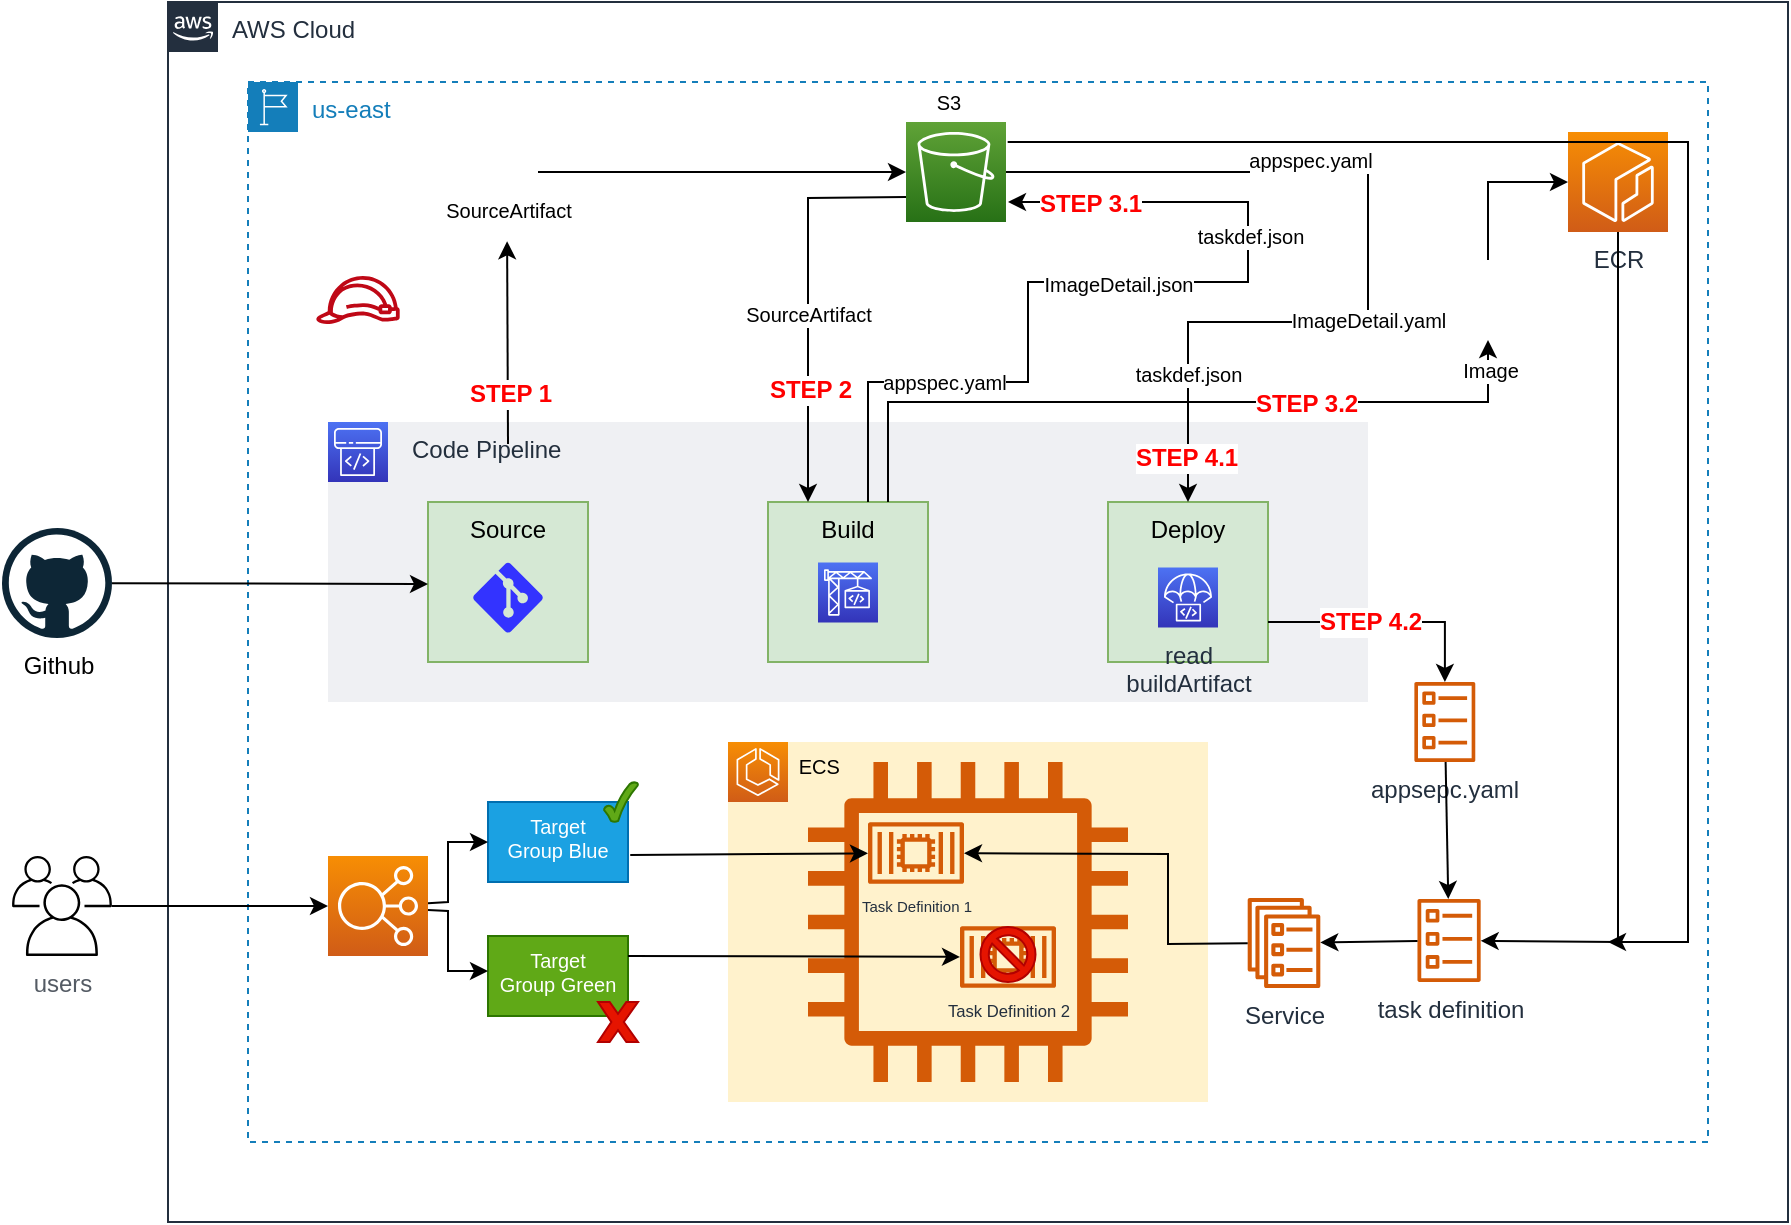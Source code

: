 <mxfile version="20.1.1" type="github">
  <diagram id="qCpsu6lBvLWQTeVwnFAU" name="Page-1">
    <mxGraphModel dx="1860" dy="1112" grid="1" gridSize="10" guides="1" tooltips="1" connect="1" arrows="1" fold="1" page="1" pageScale="1" pageWidth="1169" pageHeight="827" math="0" shadow="0">
      <root>
        <mxCell id="0" />
        <mxCell id="1" parent="0" />
        <mxCell id="fsIm3HDob8JfFCVEmCF0-4" value="AWS Cloud" style="points=[[0,0],[0.25,0],[0.5,0],[0.75,0],[1,0],[1,0.25],[1,0.5],[1,0.75],[1,1],[0.75,1],[0.5,1],[0.25,1],[0,1],[0,0.75],[0,0.5],[0,0.25]];outlineConnect=0;gradientColor=none;html=1;whiteSpace=wrap;fontSize=12;fontStyle=0;container=1;pointerEvents=0;collapsible=0;recursiveResize=0;shape=mxgraph.aws4.group;grIcon=mxgraph.aws4.group_aws_cloud_alt;strokeColor=#232F3E;fillColor=none;verticalAlign=top;align=left;spacingLeft=30;fontColor=#232F3E;dashed=0;" vertex="1" parent="1">
          <mxGeometry x="123" y="130" width="810" height="610" as="geometry" />
        </mxCell>
        <mxCell id="fsIm3HDob8JfFCVEmCF0-6" value="us-east" style="points=[[0,0],[0.25,0],[0.5,0],[0.75,0],[1,0],[1,0.25],[1,0.5],[1,0.75],[1,1],[0.75,1],[0.5,1],[0.25,1],[0,1],[0,0.75],[0,0.5],[0,0.25]];outlineConnect=0;gradientColor=none;html=1;whiteSpace=wrap;fontSize=12;fontStyle=0;container=1;pointerEvents=0;collapsible=0;recursiveResize=0;shape=mxgraph.aws4.group;grIcon=mxgraph.aws4.group_region;strokeColor=#147EBA;fillColor=none;verticalAlign=top;align=left;spacingLeft=30;fontColor=#147EBA;dashed=1;" vertex="1" parent="fsIm3HDob8JfFCVEmCF0-4">
          <mxGeometry x="40" y="40" width="730" height="530" as="geometry" />
        </mxCell>
        <mxCell id="fsIm3HDob8JfFCVEmCF0-25" value="            Code Pipeline" style="fillColor=#EFF0F3;strokeColor=none;dashed=0;verticalAlign=top;fontStyle=0;fontColor=#232F3D;align=left;" vertex="1" parent="fsIm3HDob8JfFCVEmCF0-6">
          <mxGeometry x="40" y="170" width="520" height="140" as="geometry" />
        </mxCell>
        <mxCell id="fsIm3HDob8JfFCVEmCF0-26" value="" style="sketch=0;points=[[0,0,0],[0.25,0,0],[0.5,0,0],[0.75,0,0],[1,0,0],[0,1,0],[0.25,1,0],[0.5,1,0],[0.75,1,0],[1,1,0],[0,0.25,0],[0,0.5,0],[0,0.75,0],[1,0.25,0],[1,0.5,0],[1,0.75,0]];outlineConnect=0;fontColor=#232F3E;gradientColor=#4D72F3;gradientDirection=north;fillColor=#3334B9;strokeColor=#ffffff;dashed=0;verticalLabelPosition=bottom;verticalAlign=top;align=center;html=1;fontSize=12;fontStyle=0;aspect=fixed;shape=mxgraph.aws4.resourceIcon;resIcon=mxgraph.aws4.codepipeline;" vertex="1" parent="fsIm3HDob8JfFCVEmCF0-6">
          <mxGeometry x="40" y="170" width="30" height="30" as="geometry" />
        </mxCell>
        <mxCell id="fsIm3HDob8JfFCVEmCF0-27" value="Source" style="fillColor=#d5e8d4;strokeColor=#82b366;dashed=0;verticalAlign=top;fontStyle=0;" vertex="1" parent="fsIm3HDob8JfFCVEmCF0-6">
          <mxGeometry x="90" y="210" width="80" height="80" as="geometry" />
        </mxCell>
        <mxCell id="fsIm3HDob8JfFCVEmCF0-33" value="Build" style="fillColor=#d5e8d4;strokeColor=#82b366;dashed=0;verticalAlign=top;fontStyle=0;" vertex="1" parent="fsIm3HDob8JfFCVEmCF0-6">
          <mxGeometry x="260" y="210" width="80" height="80" as="geometry" />
        </mxCell>
        <mxCell id="fsIm3HDob8JfFCVEmCF0-34" value="" style="sketch=0;points=[[0,0,0],[0.25,0,0],[0.5,0,0],[0.75,0,0],[1,0,0],[0,1,0],[0.25,1,0],[0.5,1,0],[0.75,1,0],[1,1,0],[0,0.25,0],[0,0.5,0],[0,0.75,0],[1,0.25,0],[1,0.5,0],[1,0.75,0]];outlineConnect=0;fontColor=#232F3E;gradientColor=#4D72F3;gradientDirection=north;fillColor=#3334B9;strokeColor=#ffffff;dashed=0;verticalLabelPosition=bottom;verticalAlign=top;align=center;html=1;fontSize=12;fontStyle=0;aspect=fixed;shape=mxgraph.aws4.resourceIcon;resIcon=mxgraph.aws4.codebuild;" vertex="1" parent="fsIm3HDob8JfFCVEmCF0-6">
          <mxGeometry x="285" y="240.25" width="30" height="30" as="geometry" />
        </mxCell>
        <mxCell id="fsIm3HDob8JfFCVEmCF0-35" value="" style="verticalLabelPosition=bottom;html=1;verticalAlign=top;align=center;strokeColor=none;fillColor=#3333FF;shape=mxgraph.azure.git_repository;" vertex="1" parent="fsIm3HDob8JfFCVEmCF0-6">
          <mxGeometry x="112.5" y="240.25" width="35" height="35" as="geometry" />
        </mxCell>
        <mxCell id="fsIm3HDob8JfFCVEmCF0-36" value="Deploy" style="fillColor=#d5e8d4;strokeColor=#82b366;dashed=0;verticalAlign=top;fontStyle=0;" vertex="1" parent="fsIm3HDob8JfFCVEmCF0-6">
          <mxGeometry x="430" y="210" width="80" height="80" as="geometry" />
        </mxCell>
        <mxCell id="fsIm3HDob8JfFCVEmCF0-37" value="read &lt;br&gt;buildArtifact" style="sketch=0;points=[[0,0,0],[0.25,0,0],[0.5,0,0],[0.75,0,0],[1,0,0],[0,1,0],[0.25,1,0],[0.5,1,0],[0.75,1,0],[1,1,0],[0,0.25,0],[0,0.5,0],[0,0.75,0],[1,0.25,0],[1,0.5,0],[1,0.75,0]];outlineConnect=0;fontColor=#232F3E;gradientColor=#4D72F3;gradientDirection=north;fillColor=#3334B9;strokeColor=#ffffff;dashed=0;verticalLabelPosition=bottom;verticalAlign=top;align=center;html=1;fontSize=12;fontStyle=0;aspect=fixed;shape=mxgraph.aws4.resourceIcon;resIcon=mxgraph.aws4.codedeploy;" vertex="1" parent="fsIm3HDob8JfFCVEmCF0-6">
          <mxGeometry x="455" y="242.75" width="30" height="30" as="geometry" />
        </mxCell>
        <mxCell id="fsIm3HDob8JfFCVEmCF0-10" value="" style="sketch=0;points=[[0,0,0],[0.25,0,0],[0.5,0,0],[0.75,0,0],[1,0,0],[0,1,0],[0.25,1,0],[0.5,1,0],[0.75,1,0],[1,1,0],[0,0.25,0],[0,0.5,0],[0,0.75,0],[1,0.25,0],[1,0.5,0],[1,0.75,0]];outlineConnect=0;fontColor=#232F3E;gradientColor=#60A337;gradientDirection=north;fillColor=#277116;strokeColor=#ffffff;dashed=0;verticalLabelPosition=bottom;verticalAlign=top;align=center;html=1;fontSize=12;fontStyle=0;aspect=fixed;shape=mxgraph.aws4.resourceIcon;resIcon=mxgraph.aws4.s3;" vertex="1" parent="fsIm3HDob8JfFCVEmCF0-6">
          <mxGeometry x="329" y="20" width="50" height="50" as="geometry" />
        </mxCell>
        <mxCell id="fsIm3HDob8JfFCVEmCF0-40" value="" style="shape=image;html=1;verticalAlign=top;verticalLabelPosition=bottom;labelBackgroundColor=#ffffff;imageAspect=0;aspect=fixed;image=https://cdn4.iconfinder.com/data/icons/spirit20/file-zip.png;strokeColor=default;fillColor=#3333FF;" vertex="1" parent="fsIm3HDob8JfFCVEmCF0-6">
          <mxGeometry x="115" y="30" width="30" height="30" as="geometry" />
        </mxCell>
        <mxCell id="fsIm3HDob8JfFCVEmCF0-41" value="&lt;font style=&quot;font-size: 10px;&quot;&gt;SourceArtifact&lt;/font&gt;" style="text;html=1;align=center;verticalAlign=middle;resizable=0;points=[];autosize=1;strokeColor=none;fillColor=none;" vertex="1" parent="fsIm3HDob8JfFCVEmCF0-6">
          <mxGeometry x="85" y="49" width="90" height="30" as="geometry" />
        </mxCell>
        <mxCell id="fsIm3HDob8JfFCVEmCF0-42" value="" style="endArrow=classic;html=1;rounded=0;fontSize=10;exitX=0.5;exitY=0;exitDx=0;exitDy=0;entryX=0.495;entryY=1.021;entryDx=0;entryDy=0;entryPerimeter=0;" edge="1" parent="fsIm3HDob8JfFCVEmCF0-6" target="fsIm3HDob8JfFCVEmCF0-41">
          <mxGeometry width="50" height="50" relative="1" as="geometry">
            <mxPoint x="130" y="181" as="sourcePoint" />
            <mxPoint x="340" y="161" as="targetPoint" />
          </mxGeometry>
        </mxCell>
        <mxCell id="fsIm3HDob8JfFCVEmCF0-193" value="&lt;b&gt;&lt;font color=&quot;#ff0000&quot;&gt;STEP 1&lt;/font&gt;&lt;/b&gt;" style="edgeLabel;html=1;align=center;verticalAlign=middle;resizable=0;points=[];fontSize=12;" vertex="1" connectable="0" parent="fsIm3HDob8JfFCVEmCF0-42">
          <mxGeometry x="-0.505" y="-1" relative="1" as="geometry">
            <mxPoint as="offset" />
          </mxGeometry>
        </mxCell>
        <mxCell id="fsIm3HDob8JfFCVEmCF0-43" value="" style="endArrow=classic;html=1;rounded=0;fontSize=10;exitX=1;exitY=0.5;exitDx=0;exitDy=0;" edge="1" parent="fsIm3HDob8JfFCVEmCF0-6" source="fsIm3HDob8JfFCVEmCF0-40" target="fsIm3HDob8JfFCVEmCF0-10">
          <mxGeometry width="50" height="50" relative="1" as="geometry">
            <mxPoint x="260" y="201" as="sourcePoint" />
            <mxPoint x="310" y="151" as="targetPoint" />
          </mxGeometry>
        </mxCell>
        <mxCell id="fsIm3HDob8JfFCVEmCF0-47" value="" style="endArrow=classic;html=1;rounded=0;fontSize=10;entryX=0.25;entryY=0;entryDx=0;entryDy=0;exitX=0;exitY=0.75;exitDx=0;exitDy=0;exitPerimeter=0;" edge="1" parent="fsIm3HDob8JfFCVEmCF0-6" source="fsIm3HDob8JfFCVEmCF0-10" target="fsIm3HDob8JfFCVEmCF0-33">
          <mxGeometry width="50" height="50" relative="1" as="geometry">
            <mxPoint x="270" y="200" as="sourcePoint" />
            <mxPoint x="320" y="150" as="targetPoint" />
            <Array as="points">
              <mxPoint x="280" y="58" />
            </Array>
          </mxGeometry>
        </mxCell>
        <mxCell id="fsIm3HDob8JfFCVEmCF0-66" value="SourceArtifact" style="edgeLabel;html=1;align=center;verticalAlign=middle;resizable=0;points=[];fontSize=10;" vertex="1" connectable="0" parent="fsIm3HDob8JfFCVEmCF0-47">
          <mxGeometry x="0.06" relative="1" as="geometry">
            <mxPoint as="offset" />
          </mxGeometry>
        </mxCell>
        <mxCell id="fsIm3HDob8JfFCVEmCF0-194" value="&lt;b&gt;&lt;font color=&quot;#ff0000&quot;&gt;STEP 2&lt;/font&gt;&lt;/b&gt;" style="edgeLabel;html=1;align=center;verticalAlign=middle;resizable=0;points=[];fontSize=12;" vertex="1" connectable="0" parent="fsIm3HDob8JfFCVEmCF0-47">
          <mxGeometry x="0.443" y="1" relative="1" as="geometry">
            <mxPoint as="offset" />
          </mxGeometry>
        </mxCell>
        <mxCell id="fsIm3HDob8JfFCVEmCF0-48" value="" style="shape=image;html=1;verticalAlign=top;verticalLabelPosition=bottom;labelBackgroundColor=#ffffff;imageAspect=0;aspect=fixed;image=https://cdn4.iconfinder.com/data/icons/spirit20/file-zip.png;strokeColor=default;fillColor=#3333FF;" vertex="1" parent="fsIm3HDob8JfFCVEmCF0-6">
          <mxGeometry x="329" y="112" width="30" height="30" as="geometry" />
        </mxCell>
        <mxCell id="fsIm3HDob8JfFCVEmCF0-50" value="" style="shape=image;html=1;verticalAlign=top;verticalLabelPosition=bottom;labelBackgroundColor=#ffffff;imageAspect=0;aspect=fixed;image=https://cdn4.iconfinder.com/data/icons/spirit20/file-zip.png;strokeColor=default;fillColor=#3333FF;" vertex="1" parent="fsIm3HDob8JfFCVEmCF0-6">
          <mxGeometry x="389" y="70" width="30" height="30" as="geometry" />
        </mxCell>
        <mxCell id="fsIm3HDob8JfFCVEmCF0-54" value="" style="endArrow=classic;html=1;rounded=0;fontSize=10;" edge="1" parent="fsIm3HDob8JfFCVEmCF0-6">
          <mxGeometry width="50" height="50" relative="1" as="geometry">
            <mxPoint x="310" y="210" as="sourcePoint" />
            <mxPoint x="380" y="60" as="targetPoint" />
            <Array as="points">
              <mxPoint x="310" y="150" />
              <mxPoint x="390" y="150" />
              <mxPoint x="390" y="100" />
              <mxPoint x="500" y="100" />
              <mxPoint x="500" y="60" />
            </Array>
          </mxGeometry>
        </mxCell>
        <mxCell id="fsIm3HDob8JfFCVEmCF0-62" value="appspec.yaml" style="edgeLabel;html=1;align=center;verticalAlign=middle;resizable=0;points=[];fontSize=10;" vertex="1" connectable="0" parent="fsIm3HDob8JfFCVEmCF0-54">
          <mxGeometry x="-0.417" relative="1" as="geometry">
            <mxPoint x="-36" as="offset" />
          </mxGeometry>
        </mxCell>
        <mxCell id="fsIm3HDob8JfFCVEmCF0-63" value="ImageDetail.json" style="edgeLabel;html=1;align=center;verticalAlign=middle;resizable=0;points=[];fontSize=10;" vertex="1" connectable="0" parent="fsIm3HDob8JfFCVEmCF0-54">
          <mxGeometry x="0.171" y="-1" relative="1" as="geometry">
            <mxPoint x="-35" as="offset" />
          </mxGeometry>
        </mxCell>
        <mxCell id="fsIm3HDob8JfFCVEmCF0-65" value="taskdef.json" style="edgeLabel;html=1;align=center;verticalAlign=middle;resizable=0;points=[];fontSize=10;" vertex="1" connectable="0" parent="fsIm3HDob8JfFCVEmCF0-54">
          <mxGeometry x="0.404" y="-1" relative="1" as="geometry">
            <mxPoint as="offset" />
          </mxGeometry>
        </mxCell>
        <mxCell id="fsIm3HDob8JfFCVEmCF0-205" value="&lt;b&gt;STEP 3.1&lt;/b&gt;" style="edgeLabel;html=1;align=center;verticalAlign=middle;resizable=0;points=[];fontSize=12;fontColor=#FF0000;" vertex="1" connectable="0" parent="fsIm3HDob8JfFCVEmCF0-54">
          <mxGeometry x="0.822" y="1" relative="1" as="geometry">
            <mxPoint as="offset" />
          </mxGeometry>
        </mxCell>
        <mxCell id="fsIm3HDob8JfFCVEmCF0-67" value="" style="shape=image;html=1;verticalAlign=top;verticalLabelPosition=bottom;labelBackgroundColor=#ffffff;imageAspect=0;aspect=fixed;image=https://cdn4.iconfinder.com/data/icons/spirit20/file-zip.png;strokeColor=default;fillColor=#3333FF;" vertex="1" parent="fsIm3HDob8JfFCVEmCF0-6">
          <mxGeometry x="265" y="82" width="30" height="30" as="geometry" />
        </mxCell>
        <mxCell id="fsIm3HDob8JfFCVEmCF0-79" value="" style="endArrow=classic;html=1;rounded=0;fontSize=10;" edge="1" parent="fsIm3HDob8JfFCVEmCF0-6" source="fsIm3HDob8JfFCVEmCF0-10" target="fsIm3HDob8JfFCVEmCF0-36">
          <mxGeometry width="50" height="50" relative="1" as="geometry">
            <mxPoint x="380" y="40" as="sourcePoint" />
            <mxPoint x="520" y="130" as="targetPoint" />
            <Array as="points">
              <mxPoint x="560" y="45" />
              <mxPoint x="560" y="120" />
              <mxPoint x="470" y="120" />
            </Array>
          </mxGeometry>
        </mxCell>
        <mxCell id="fsIm3HDob8JfFCVEmCF0-81" value="appspec.yaml" style="edgeLabel;html=1;align=center;verticalAlign=middle;resizable=0;points=[];fontSize=10;" vertex="1" connectable="0" parent="fsIm3HDob8JfFCVEmCF0-79">
          <mxGeometry x="-0.278" y="1" relative="1" as="geometry">
            <mxPoint x="-6" y="-5" as="offset" />
          </mxGeometry>
        </mxCell>
        <mxCell id="fsIm3HDob8JfFCVEmCF0-83" value="ImageDetail.yaml" style="edgeLabel;html=1;align=center;verticalAlign=middle;resizable=0;points=[];fontSize=10;" vertex="1" connectable="0" parent="fsIm3HDob8JfFCVEmCF0-79">
          <mxGeometry x="0.17" relative="1" as="geometry">
            <mxPoint as="offset" />
          </mxGeometry>
        </mxCell>
        <mxCell id="fsIm3HDob8JfFCVEmCF0-84" value="taskdef.json" style="edgeLabel;html=1;align=center;verticalAlign=middle;resizable=0;points=[];fontSize=10;" vertex="1" connectable="0" parent="fsIm3HDob8JfFCVEmCF0-79">
          <mxGeometry x="0.705" relative="1" as="geometry">
            <mxPoint as="offset" />
          </mxGeometry>
        </mxCell>
        <mxCell id="fsIm3HDob8JfFCVEmCF0-206" value="&lt;b&gt;STEP 4.1&lt;/b&gt;" style="edgeLabel;html=1;align=center;verticalAlign=middle;resizable=0;points=[];fontSize=12;fontColor=#FF0000;" vertex="1" connectable="0" parent="fsIm3HDob8JfFCVEmCF0-79">
          <mxGeometry x="0.898" y="-1" relative="1" as="geometry">
            <mxPoint as="offset" />
          </mxGeometry>
        </mxCell>
        <mxCell id="fsIm3HDob8JfFCVEmCF0-82" value="" style="shape=image;html=1;verticalAlign=top;verticalLabelPosition=bottom;labelBackgroundColor=#ffffff;imageAspect=0;aspect=fixed;image=https://cdn4.iconfinder.com/data/icons/spirit20/file-zip.png;strokeColor=default;fillColor=#3333FF;" vertex="1" parent="fsIm3HDob8JfFCVEmCF0-6">
          <mxGeometry x="514" y="4" width="30" height="30" as="geometry" />
        </mxCell>
        <mxCell id="fsIm3HDob8JfFCVEmCF0-91" value="" style="shape=image;html=1;verticalAlign=top;verticalLabelPosition=bottom;labelBackgroundColor=#ffffff;imageAspect=0;aspect=fixed;image=https://cdn4.iconfinder.com/data/icons/spirit20/file-zip.png;strokeColor=default;fillColor=#3333FF;" vertex="1" parent="fsIm3HDob8JfFCVEmCF0-6">
          <mxGeometry x="544" y="81" width="30" height="30" as="geometry" />
        </mxCell>
        <mxCell id="fsIm3HDob8JfFCVEmCF0-85" value="" style="shape=image;html=1;verticalAlign=top;verticalLabelPosition=bottom;labelBackgroundColor=#ffffff;imageAspect=0;aspect=fixed;image=https://cdn4.iconfinder.com/data/icons/spirit20/file-zip.png;strokeColor=default;fillColor=#3333FF;" vertex="1" parent="fsIm3HDob8JfFCVEmCF0-6">
          <mxGeometry x="455" y="49" width="30" height="30" as="geometry" />
        </mxCell>
        <mxCell id="fsIm3HDob8JfFCVEmCF0-11" value="ECR" style="sketch=0;points=[[0,0,0],[0.25,0,0],[0.5,0,0],[0.75,0,0],[1,0,0],[0,1,0],[0.25,1,0],[0.5,1,0],[0.75,1,0],[1,1,0],[0,0.25,0],[0,0.5,0],[0,0.75,0],[1,0.25,0],[1,0.5,0],[1,0.75,0]];outlineConnect=0;fontColor=#232F3E;gradientColor=#F78E04;gradientDirection=north;fillColor=#D05C17;strokeColor=#ffffff;dashed=0;verticalLabelPosition=bottom;verticalAlign=top;align=center;html=1;fontSize=12;fontStyle=0;aspect=fixed;shape=mxgraph.aws4.resourceIcon;resIcon=mxgraph.aws4.ecr;" vertex="1" parent="fsIm3HDob8JfFCVEmCF0-6">
          <mxGeometry x="660" y="25" width="50" height="50" as="geometry" />
        </mxCell>
        <mxCell id="fsIm3HDob8JfFCVEmCF0-93" value="" style="endArrow=classic;html=1;rounded=0;fontSize=10;exitX=0.75;exitY=0;exitDx=0;exitDy=0;entryX=0.5;entryY=1;entryDx=0;entryDy=0;" edge="1" parent="fsIm3HDob8JfFCVEmCF0-6" source="fsIm3HDob8JfFCVEmCF0-33" target="fsIm3HDob8JfFCVEmCF0-94">
          <mxGeometry width="50" height="50" relative="1" as="geometry">
            <mxPoint x="570" y="290" as="sourcePoint" />
            <mxPoint x="674.15" y="142.968" as="targetPoint" />
            <Array as="points">
              <mxPoint x="320" y="160" />
              <mxPoint x="620" y="160" />
              <mxPoint x="620" y="140" />
            </Array>
          </mxGeometry>
        </mxCell>
        <mxCell id="fsIm3HDob8JfFCVEmCF0-98" value="Image" style="edgeLabel;html=1;align=center;verticalAlign=middle;resizable=0;points=[];fontSize=10;" vertex="1" connectable="0" parent="fsIm3HDob8JfFCVEmCF0-93">
          <mxGeometry x="0.92" y="-1" relative="1" as="geometry">
            <mxPoint as="offset" />
          </mxGeometry>
        </mxCell>
        <mxCell id="fsIm3HDob8JfFCVEmCF0-203" value="&lt;b&gt;STEP 3.2&lt;/b&gt;" style="edgeLabel;html=1;align=center;verticalAlign=middle;resizable=0;points=[];fontSize=12;fontColor=#FF0000;" vertex="1" connectable="0" parent="fsIm3HDob8JfFCVEmCF0-93">
          <mxGeometry x="0.359" y="-1" relative="1" as="geometry">
            <mxPoint as="offset" />
          </mxGeometry>
        </mxCell>
        <mxCell id="fsIm3HDob8JfFCVEmCF0-94" value="" style="shape=image;html=1;verticalAlign=top;verticalLabelPosition=bottom;labelBackgroundColor=#ffffff;imageAspect=0;aspect=fixed;image=https://cdn1.iconfinder.com/data/icons/unicons-line-vol-3/24/docker-128.png;fontSize=10;strokeColor=default;fillColor=#3333FF;" vertex="1" parent="fsIm3HDob8JfFCVEmCF0-6">
          <mxGeometry x="600" y="89" width="40" height="40" as="geometry" />
        </mxCell>
        <mxCell id="fsIm3HDob8JfFCVEmCF0-97" value="" style="endArrow=classic;html=1;rounded=0;fontSize=10;exitX=0.5;exitY=0;exitDx=0;exitDy=0;entryX=0;entryY=0.5;entryDx=0;entryDy=0;entryPerimeter=0;" edge="1" parent="fsIm3HDob8JfFCVEmCF0-6" source="fsIm3HDob8JfFCVEmCF0-94" target="fsIm3HDob8JfFCVEmCF0-11">
          <mxGeometry width="50" height="50" relative="1" as="geometry">
            <mxPoint x="600" y="110" as="sourcePoint" />
            <mxPoint x="650" y="60" as="targetPoint" />
            <Array as="points">
              <mxPoint x="620" y="50" />
            </Array>
          </mxGeometry>
        </mxCell>
        <mxCell id="fsIm3HDob8JfFCVEmCF0-100" value="            ECS" style="fillColor=#fff2cc;strokeColor=none;dashed=0;verticalAlign=top;fontStyle=0;fontSize=10;align=left;" vertex="1" parent="fsIm3HDob8JfFCVEmCF0-6">
          <mxGeometry x="240" y="330" width="240" height="180" as="geometry" />
        </mxCell>
        <mxCell id="fsIm3HDob8JfFCVEmCF0-101" value="" style="sketch=0;points=[[0,0,0],[0.25,0,0],[0.5,0,0],[0.75,0,0],[1,0,0],[0,1,0],[0.25,1,0],[0.5,1,0],[0.75,1,0],[1,1,0],[0,0.25,0],[0,0.5,0],[0,0.75,0],[1,0.25,0],[1,0.5,0],[1,0.75,0]];outlineConnect=0;fontColor=#232F3E;gradientColor=#F78E04;gradientDirection=north;fillColor=#D05C17;strokeColor=#ffffff;dashed=0;verticalLabelPosition=bottom;verticalAlign=top;align=center;html=1;fontSize=12;fontStyle=0;aspect=fixed;shape=mxgraph.aws4.resourceIcon;resIcon=mxgraph.aws4.ecs;" vertex="1" parent="fsIm3HDob8JfFCVEmCF0-6">
          <mxGeometry x="240" y="330" width="30" height="30" as="geometry" />
        </mxCell>
        <mxCell id="fsIm3HDob8JfFCVEmCF0-105" value="" style="sketch=0;outlineConnect=0;fontColor=#232F3E;gradientColor=none;fillColor=#D45B07;strokeColor=none;dashed=0;verticalLabelPosition=bottom;verticalAlign=top;align=center;html=1;fontSize=12;fontStyle=0;aspect=fixed;pointerEvents=1;shape=mxgraph.aws4.instance2;" vertex="1" parent="fsIm3HDob8JfFCVEmCF0-6">
          <mxGeometry x="280" y="340" width="160" height="160" as="geometry" />
        </mxCell>
        <mxCell id="fsIm3HDob8JfFCVEmCF0-106" value="&lt;font style=&quot;font-size: 9px;&quot;&gt;&lt;sup style=&quot;line-height: 0.1;&quot;&gt;Task Definition 1&lt;/sup&gt;&lt;/font&gt;" style="sketch=0;outlineConnect=0;fontColor=#232F3E;gradientColor=none;fillColor=#D45B07;strokeColor=none;dashed=0;verticalLabelPosition=bottom;verticalAlign=top;align=center;html=1;fontSize=12;fontStyle=0;aspect=fixed;pointerEvents=1;shape=mxgraph.aws4.container_2;" vertex="1" parent="fsIm3HDob8JfFCVEmCF0-6">
          <mxGeometry x="310" y="370" width="48" height="31" as="geometry" />
        </mxCell>
        <mxCell id="fsIm3HDob8JfFCVEmCF0-108" value="&lt;font style=&quot;font-size: 10px;&quot;&gt;&lt;sup&gt;Task Definition 2&lt;/sup&gt;&lt;/font&gt;" style="sketch=0;outlineConnect=0;fontColor=#232F3E;gradientColor=none;fillColor=#D45B07;strokeColor=none;dashed=0;verticalLabelPosition=bottom;verticalAlign=top;align=center;html=1;fontSize=12;fontStyle=0;aspect=fixed;pointerEvents=1;shape=mxgraph.aws4.container_2;" vertex="1" parent="fsIm3HDob8JfFCVEmCF0-6">
          <mxGeometry x="356" y="422" width="48" height="31" as="geometry" />
        </mxCell>
        <mxCell id="fsIm3HDob8JfFCVEmCF0-115" style="edgeStyle=orthogonalEdgeStyle;rounded=0;orthogonalLoop=1;jettySize=auto;html=1;fontSize=10;entryX=1;entryY=0.75;entryDx=0;entryDy=0;endArrow=none;endFill=0;startArrow=classic;startFill=1;" edge="1" parent="fsIm3HDob8JfFCVEmCF0-6" source="fsIm3HDob8JfFCVEmCF0-109" target="fsIm3HDob8JfFCVEmCF0-36">
          <mxGeometry relative="1" as="geometry">
            <Array as="points">
              <mxPoint x="598" y="270" />
            </Array>
          </mxGeometry>
        </mxCell>
        <mxCell id="fsIm3HDob8JfFCVEmCF0-207" value="&lt;b&gt;STEP 4.2&lt;/b&gt;" style="edgeLabel;html=1;align=center;verticalAlign=middle;resizable=0;points=[];fontSize=12;fontColor=#FF0000;" vertex="1" connectable="0" parent="fsIm3HDob8JfFCVEmCF0-115">
          <mxGeometry x="0.145" relative="1" as="geometry">
            <mxPoint as="offset" />
          </mxGeometry>
        </mxCell>
        <mxCell id="fsIm3HDob8JfFCVEmCF0-109" value="appsepc.yaml" style="sketch=0;outlineConnect=0;fontColor=#232F3E;gradientColor=none;fillColor=#D45B07;strokeColor=none;dashed=0;verticalLabelPosition=bottom;verticalAlign=top;align=center;html=1;fontSize=12;fontStyle=0;aspect=fixed;pointerEvents=1;shape=mxgraph.aws4.ecs_task;" vertex="1" parent="fsIm3HDob8JfFCVEmCF0-6">
          <mxGeometry x="583" y="300" width="30.83" height="40" as="geometry" />
        </mxCell>
        <mxCell id="fsIm3HDob8JfFCVEmCF0-110" value="task definition" style="sketch=0;outlineConnect=0;fontColor=#232F3E;gradientColor=none;fillColor=#D45B07;strokeColor=none;dashed=0;verticalLabelPosition=bottom;verticalAlign=top;align=center;html=1;fontSize=12;fontStyle=0;aspect=fixed;pointerEvents=1;shape=mxgraph.aws4.ecs_task;" vertex="1" parent="fsIm3HDob8JfFCVEmCF0-6">
          <mxGeometry x="584.54" y="408.5" width="31.99" height="41.5" as="geometry" />
        </mxCell>
        <mxCell id="fsIm3HDob8JfFCVEmCF0-112" value="Service" style="sketch=0;outlineConnect=0;fontColor=#232F3E;gradientColor=none;fillColor=#D45B07;strokeColor=none;dashed=0;verticalLabelPosition=bottom;verticalAlign=top;align=center;html=1;fontSize=12;fontStyle=0;aspect=fixed;pointerEvents=1;shape=mxgraph.aws4.ecs_service;" vertex="1" parent="fsIm3HDob8JfFCVEmCF0-6">
          <mxGeometry x="499.72" y="408" width="36.56" height="45" as="geometry" />
        </mxCell>
        <mxCell id="fsIm3HDob8JfFCVEmCF0-2" value="" style="sketch=0;points=[[0,0,0],[0.25,0,0],[0.5,0,0],[0.75,0,0],[1,0,0],[0,1,0],[0.25,1,0],[0.5,1,0],[0.75,1,0],[1,1,0],[0,0.25,0],[0,0.5,0],[0,0.75,0],[1,0.25,0],[1,0.5,0],[1,0.75,0]];outlineConnect=0;fontColor=#232F3E;gradientColor=#F78E04;gradientDirection=north;fillColor=#D05C17;strokeColor=#ffffff;dashed=0;verticalLabelPosition=bottom;verticalAlign=top;align=center;html=1;fontSize=12;fontStyle=0;aspect=fixed;shape=mxgraph.aws4.resourceIcon;resIcon=mxgraph.aws4.elastic_load_balancing;" vertex="1" parent="fsIm3HDob8JfFCVEmCF0-6">
          <mxGeometry x="40" y="387" width="50" height="50" as="geometry" />
        </mxCell>
        <mxCell id="fsIm3HDob8JfFCVEmCF0-116" value="" style="endArrow=classic;html=1;rounded=0;fontSize=10;" edge="1" parent="fsIm3HDob8JfFCVEmCF0-6" source="fsIm3HDob8JfFCVEmCF0-109" target="fsIm3HDob8JfFCVEmCF0-110">
          <mxGeometry width="50" height="50" relative="1" as="geometry">
            <mxPoint x="590" y="390" as="sourcePoint" />
            <mxPoint x="640" y="340" as="targetPoint" />
          </mxGeometry>
        </mxCell>
        <mxCell id="fsIm3HDob8JfFCVEmCF0-117" value="" style="endArrow=classic;html=1;rounded=0;fontSize=10;" edge="1" parent="fsIm3HDob8JfFCVEmCF0-6" source="fsIm3HDob8JfFCVEmCF0-110" target="fsIm3HDob8JfFCVEmCF0-112">
          <mxGeometry width="50" height="50" relative="1" as="geometry">
            <mxPoint x="590" y="390" as="sourcePoint" />
            <mxPoint x="640" y="340" as="targetPoint" />
          </mxGeometry>
        </mxCell>
        <mxCell id="fsIm3HDob8JfFCVEmCF0-118" value="" style="endArrow=classic;html=1;rounded=0;fontSize=10;" edge="1" parent="fsIm3HDob8JfFCVEmCF0-6" source="fsIm3HDob8JfFCVEmCF0-112" target="fsIm3HDob8JfFCVEmCF0-106">
          <mxGeometry width="50" height="50" relative="1" as="geometry">
            <mxPoint x="550" y="450" as="sourcePoint" />
            <mxPoint x="600" y="400" as="targetPoint" />
            <Array as="points">
              <mxPoint x="460" y="431" />
              <mxPoint x="460" y="386" />
            </Array>
          </mxGeometry>
        </mxCell>
        <mxCell id="fsIm3HDob8JfFCVEmCF0-119" value="" style="endArrow=classic;html=1;rounded=0;fontSize=10;exitX=0.5;exitY=1;exitDx=0;exitDy=0;exitPerimeter=0;" edge="1" parent="fsIm3HDob8JfFCVEmCF0-6" source="fsIm3HDob8JfFCVEmCF0-11" target="fsIm3HDob8JfFCVEmCF0-110">
          <mxGeometry width="50" height="50" relative="1" as="geometry">
            <mxPoint x="550" y="400" as="sourcePoint" />
            <mxPoint x="600" y="350" as="targetPoint" />
            <Array as="points">
              <mxPoint x="685" y="430" />
            </Array>
          </mxGeometry>
        </mxCell>
        <mxCell id="fsIm3HDob8JfFCVEmCF0-123" value="Target &#xa;Group Blue" style="dashed=0;verticalAlign=top;fontStyle=0;fontSize=10;fillColor=#1ba1e2;strokeColor=#006EAF;fontColor=#ffffff;" vertex="1" parent="fsIm3HDob8JfFCVEmCF0-6">
          <mxGeometry x="120" y="360" width="70" height="40" as="geometry" />
        </mxCell>
        <mxCell id="fsIm3HDob8JfFCVEmCF0-174" value="Target &#xa;Group Green" style="dashed=0;verticalAlign=top;fontStyle=0;fontSize=10;fillColor=#60a917;strokeColor=#2D7600;fontColor=#ffffff;" vertex="1" parent="fsIm3HDob8JfFCVEmCF0-6">
          <mxGeometry x="120" y="427" width="70" height="40" as="geometry" />
        </mxCell>
        <mxCell id="fsIm3HDob8JfFCVEmCF0-177" value="" style="endArrow=classic;html=1;rounded=0;fontSize=10;entryX=0;entryY=0.5;entryDx=0;entryDy=0;" edge="1" parent="fsIm3HDob8JfFCVEmCF0-6" source="fsIm3HDob8JfFCVEmCF0-2" target="fsIm3HDob8JfFCVEmCF0-123">
          <mxGeometry width="50" height="50" relative="1" as="geometry">
            <mxPoint x="240" y="470" as="sourcePoint" />
            <mxPoint x="290" y="420" as="targetPoint" />
            <Array as="points">
              <mxPoint x="100" y="410" />
              <mxPoint x="100" y="380" />
            </Array>
          </mxGeometry>
        </mxCell>
        <mxCell id="fsIm3HDob8JfFCVEmCF0-178" value="" style="endArrow=classic;html=1;rounded=0;fontSize=10;entryX=0;entryY=0.5;entryDx=0;entryDy=0;" edge="1" parent="fsIm3HDob8JfFCVEmCF0-6">
          <mxGeometry width="50" height="50" relative="1" as="geometry">
            <mxPoint x="90" y="413.96" as="sourcePoint" />
            <mxPoint x="120" y="444.531" as="targetPoint" />
            <Array as="points">
              <mxPoint x="100" y="414.531" />
              <mxPoint x="100" y="444.531" />
            </Array>
          </mxGeometry>
        </mxCell>
        <mxCell id="fsIm3HDob8JfFCVEmCF0-179" value="" style="endArrow=classic;html=1;rounded=0;fontSize=10;exitX=1;exitY=0.25;exitDx=0;exitDy=0;" edge="1" parent="fsIm3HDob8JfFCVEmCF0-6" source="fsIm3HDob8JfFCVEmCF0-174" target="fsIm3HDob8JfFCVEmCF0-108">
          <mxGeometry width="50" height="50" relative="1" as="geometry">
            <mxPoint x="190" y="470" as="sourcePoint" />
            <mxPoint x="240" y="420" as="targetPoint" />
          </mxGeometry>
        </mxCell>
        <mxCell id="fsIm3HDob8JfFCVEmCF0-180" value="" style="endArrow=classic;html=1;rounded=0;fontSize=10;exitX=1.016;exitY=0.663;exitDx=0;exitDy=0;exitPerimeter=0;" edge="1" parent="fsIm3HDob8JfFCVEmCF0-6" source="fsIm3HDob8JfFCVEmCF0-123" target="fsIm3HDob8JfFCVEmCF0-106">
          <mxGeometry width="50" height="50" relative="1" as="geometry">
            <mxPoint x="190" y="379.78" as="sourcePoint" />
            <mxPoint x="356" y="380.217" as="targetPoint" />
          </mxGeometry>
        </mxCell>
        <mxCell id="fsIm3HDob8JfFCVEmCF0-183" value="" style="verticalLabelPosition=bottom;verticalAlign=top;html=1;shape=mxgraph.basic.x;fontSize=9;strokeColor=#B20000;fillColor=#e51400;fontColor=#ffffff;" vertex="1" parent="fsIm3HDob8JfFCVEmCF0-6">
          <mxGeometry x="175" y="460" width="20" height="20" as="geometry" />
        </mxCell>
        <mxCell id="fsIm3HDob8JfFCVEmCF0-184" value="" style="verticalLabelPosition=bottom;verticalAlign=top;html=1;shape=mxgraph.basic.tick;fontSize=9;strokeColor=#2D7600;fillColor=#60a917;fontColor=#ffffff;" vertex="1" parent="fsIm3HDob8JfFCVEmCF0-6">
          <mxGeometry x="178" y="350" width="17" height="20" as="geometry" />
        </mxCell>
        <mxCell id="fsIm3HDob8JfFCVEmCF0-185" value="" style="verticalLabelPosition=bottom;verticalAlign=top;html=1;shape=mxgraph.basic.no_symbol;fontSize=9;strokeColor=#B20000;fillColor=#e51400;fontColor=#ffffff;" vertex="1" parent="fsIm3HDob8JfFCVEmCF0-6">
          <mxGeometry x="366.25" y="422.5" width="27.5" height="27.5" as="geometry" />
        </mxCell>
        <mxCell id="fsIm3HDob8JfFCVEmCF0-20" value="" style="sketch=0;outlineConnect=0;fontColor=#232F3E;gradientColor=none;fillColor=#BF0816;strokeColor=none;dashed=0;verticalLabelPosition=bottom;verticalAlign=top;align=center;html=1;fontSize=12;fontStyle=0;aspect=fixed;pointerEvents=1;shape=mxgraph.aws4.role;" vertex="1" parent="fsIm3HDob8JfFCVEmCF0-6">
          <mxGeometry x="33.72" y="97" width="42.55" height="24" as="geometry" />
        </mxCell>
        <mxCell id="fsIm3HDob8JfFCVEmCF0-86" value="" style="shape=image;html=1;verticalAlign=top;verticalLabelPosition=bottom;labelBackgroundColor=#ffffff;imageAspect=0;aspect=fixed;image=https://cdn4.iconfinder.com/data/icons/spirit20/file-zip.png;strokeColor=default;fillColor=#3333FF;" vertex="1" parent="1">
          <mxGeometry x="620" y="279" width="30" height="30" as="geometry" />
        </mxCell>
        <mxCell id="fsIm3HDob8JfFCVEmCF0-99" value="S3" style="text;html=1;align=center;verticalAlign=middle;resizable=0;points=[];autosize=1;strokeColor=none;fillColor=none;fontSize=10;" vertex="1" parent="1">
          <mxGeometry x="493" y="165" width="40" height="30" as="geometry" />
        </mxCell>
        <mxCell id="fsIm3HDob8JfFCVEmCF0-120" value="" style="endArrow=classic;html=1;rounded=0;fontSize=10;exitX=1.246;exitY=1.166;exitDx=0;exitDy=0;exitPerimeter=0;" edge="1" parent="1" source="fsIm3HDob8JfFCVEmCF0-99">
          <mxGeometry width="50" height="50" relative="1" as="geometry">
            <mxPoint x="853" y="560" as="sourcePoint" />
            <mxPoint x="843" y="600" as="targetPoint" />
            <Array as="points">
              <mxPoint x="883" y="200" />
              <mxPoint x="883" y="600" />
            </Array>
          </mxGeometry>
        </mxCell>
        <mxCell id="fsIm3HDob8JfFCVEmCF0-186" value="users" style="sketch=0;outlineConnect=0;gradientColor=none;fontColor=#545B64;strokeColor=none;fillColor=#000000;dashed=0;verticalLabelPosition=bottom;verticalAlign=top;align=center;html=1;fontSize=12;fontStyle=0;aspect=fixed;shape=mxgraph.aws4.illustration_users;pointerEvents=1" vertex="1" parent="1">
          <mxGeometry x="45" y="557" width="50" height="50" as="geometry" />
        </mxCell>
        <mxCell id="fsIm3HDob8JfFCVEmCF0-187" value="" style="endArrow=classic;html=1;rounded=0;fontSize=9;entryX=0;entryY=0.5;entryDx=0;entryDy=0;entryPerimeter=0;" edge="1" parent="1" source="fsIm3HDob8JfFCVEmCF0-186" target="fsIm3HDob8JfFCVEmCF0-2">
          <mxGeometry width="50" height="50" relative="1" as="geometry">
            <mxPoint x="163" y="610" as="sourcePoint" />
            <mxPoint x="213" y="560" as="targetPoint" />
          </mxGeometry>
        </mxCell>
        <mxCell id="fsIm3HDob8JfFCVEmCF0-189" value="&lt;font style=&quot;font-size: 12px;&quot;&gt;Github&lt;/font&gt;" style="dashed=0;outlineConnect=0;html=1;align=center;labelPosition=center;verticalLabelPosition=bottom;verticalAlign=top;shape=mxgraph.weblogos.github;fontSize=9;strokeColor=default;fillColor=#000000;" vertex="1" parent="1">
          <mxGeometry x="40" y="393" width="55" height="55" as="geometry" />
        </mxCell>
        <mxCell id="fsIm3HDob8JfFCVEmCF0-190" value="" style="endArrow=classic;html=1;rounded=0;fontSize=9;entryX=0;entryY=0.5;entryDx=0;entryDy=0;" edge="1" parent="1" source="fsIm3HDob8JfFCVEmCF0-189">
          <mxGeometry width="50" height="50" relative="1" as="geometry">
            <mxPoint x="95" y="418.871" as="sourcePoint" />
            <mxPoint x="253" y="421" as="targetPoint" />
          </mxGeometry>
        </mxCell>
      </root>
    </mxGraphModel>
  </diagram>
</mxfile>
